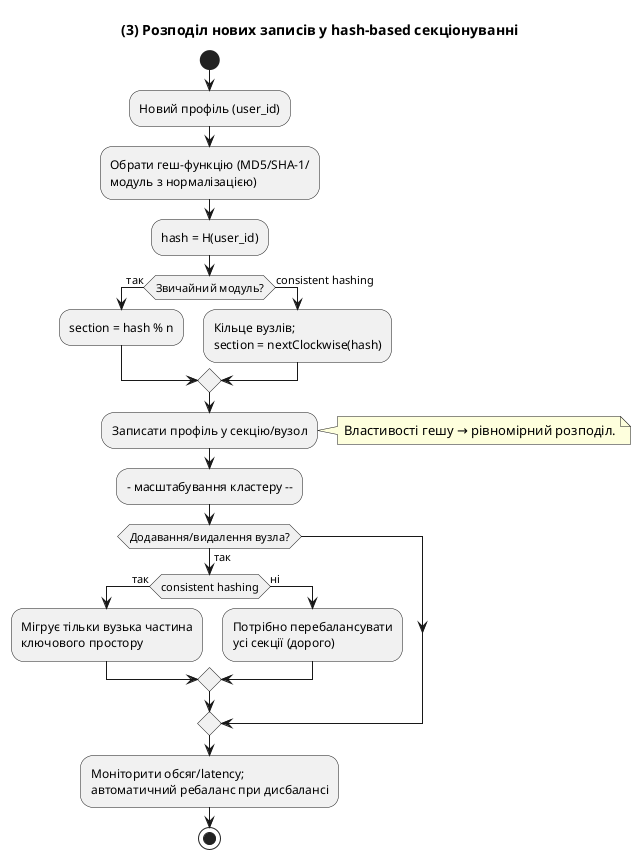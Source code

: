 @startuml
title (3) Розподіл нових записів у hash-based секціонуванні

start
:Новий профіль (user_id);
:Обрати геш-функцію (MD5/SHA-1/\nмодуль з нормалізацією);
:hash = H(user_id);

if (Звичайний модуль?) then (так)
  :section = hash % n;
else (consistent hashing)
  :Кільце вузлів; \nsection = nextClockwise(hash);
endif

:Записати профіль у секцію/вузол;
note right
Властивості гешу → рівномірний розподіл.
end note

-- масштабування кластеру --
if (Додавання/видалення вузла?) then (так)
  if (consistent hashing) then (так)
    :Мігрує тільки вузька частина\nключового простору;
  else (ні)
    :Потрібно перебалансувати\nусі секції (дорого);
  endif
endif

:Моніторити обсяг/latency;\nавтоматичний ребаланс при дисбалансі;
stop
@enduml